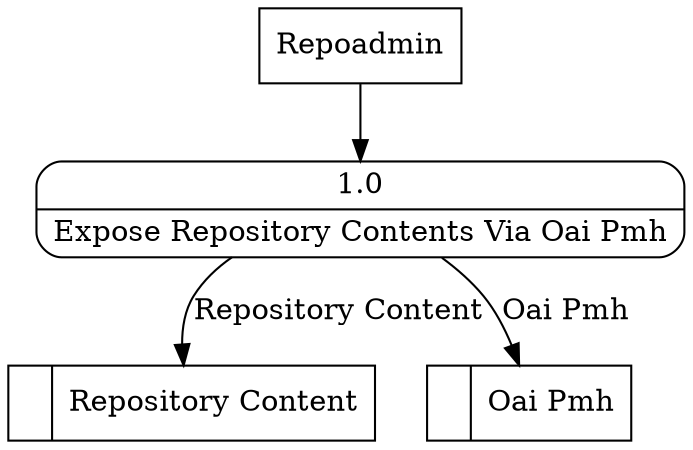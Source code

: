 digraph dfd2{ 
node[shape=record]
200 [label="<f0>  |<f1> Repository Content " ];
201 [label="<f0>  |<f1> Oai Pmh " ];
202 [label="Repoadmin" shape=box];
203 [label="{<f0> 1.0|<f1> Expose Repository Contents Via Oai Pmh }" shape=Mrecord];
202 -> 203
203 -> 200 [label="Repository Content"]
203 -> 201 [label="Oai Pmh"]
}